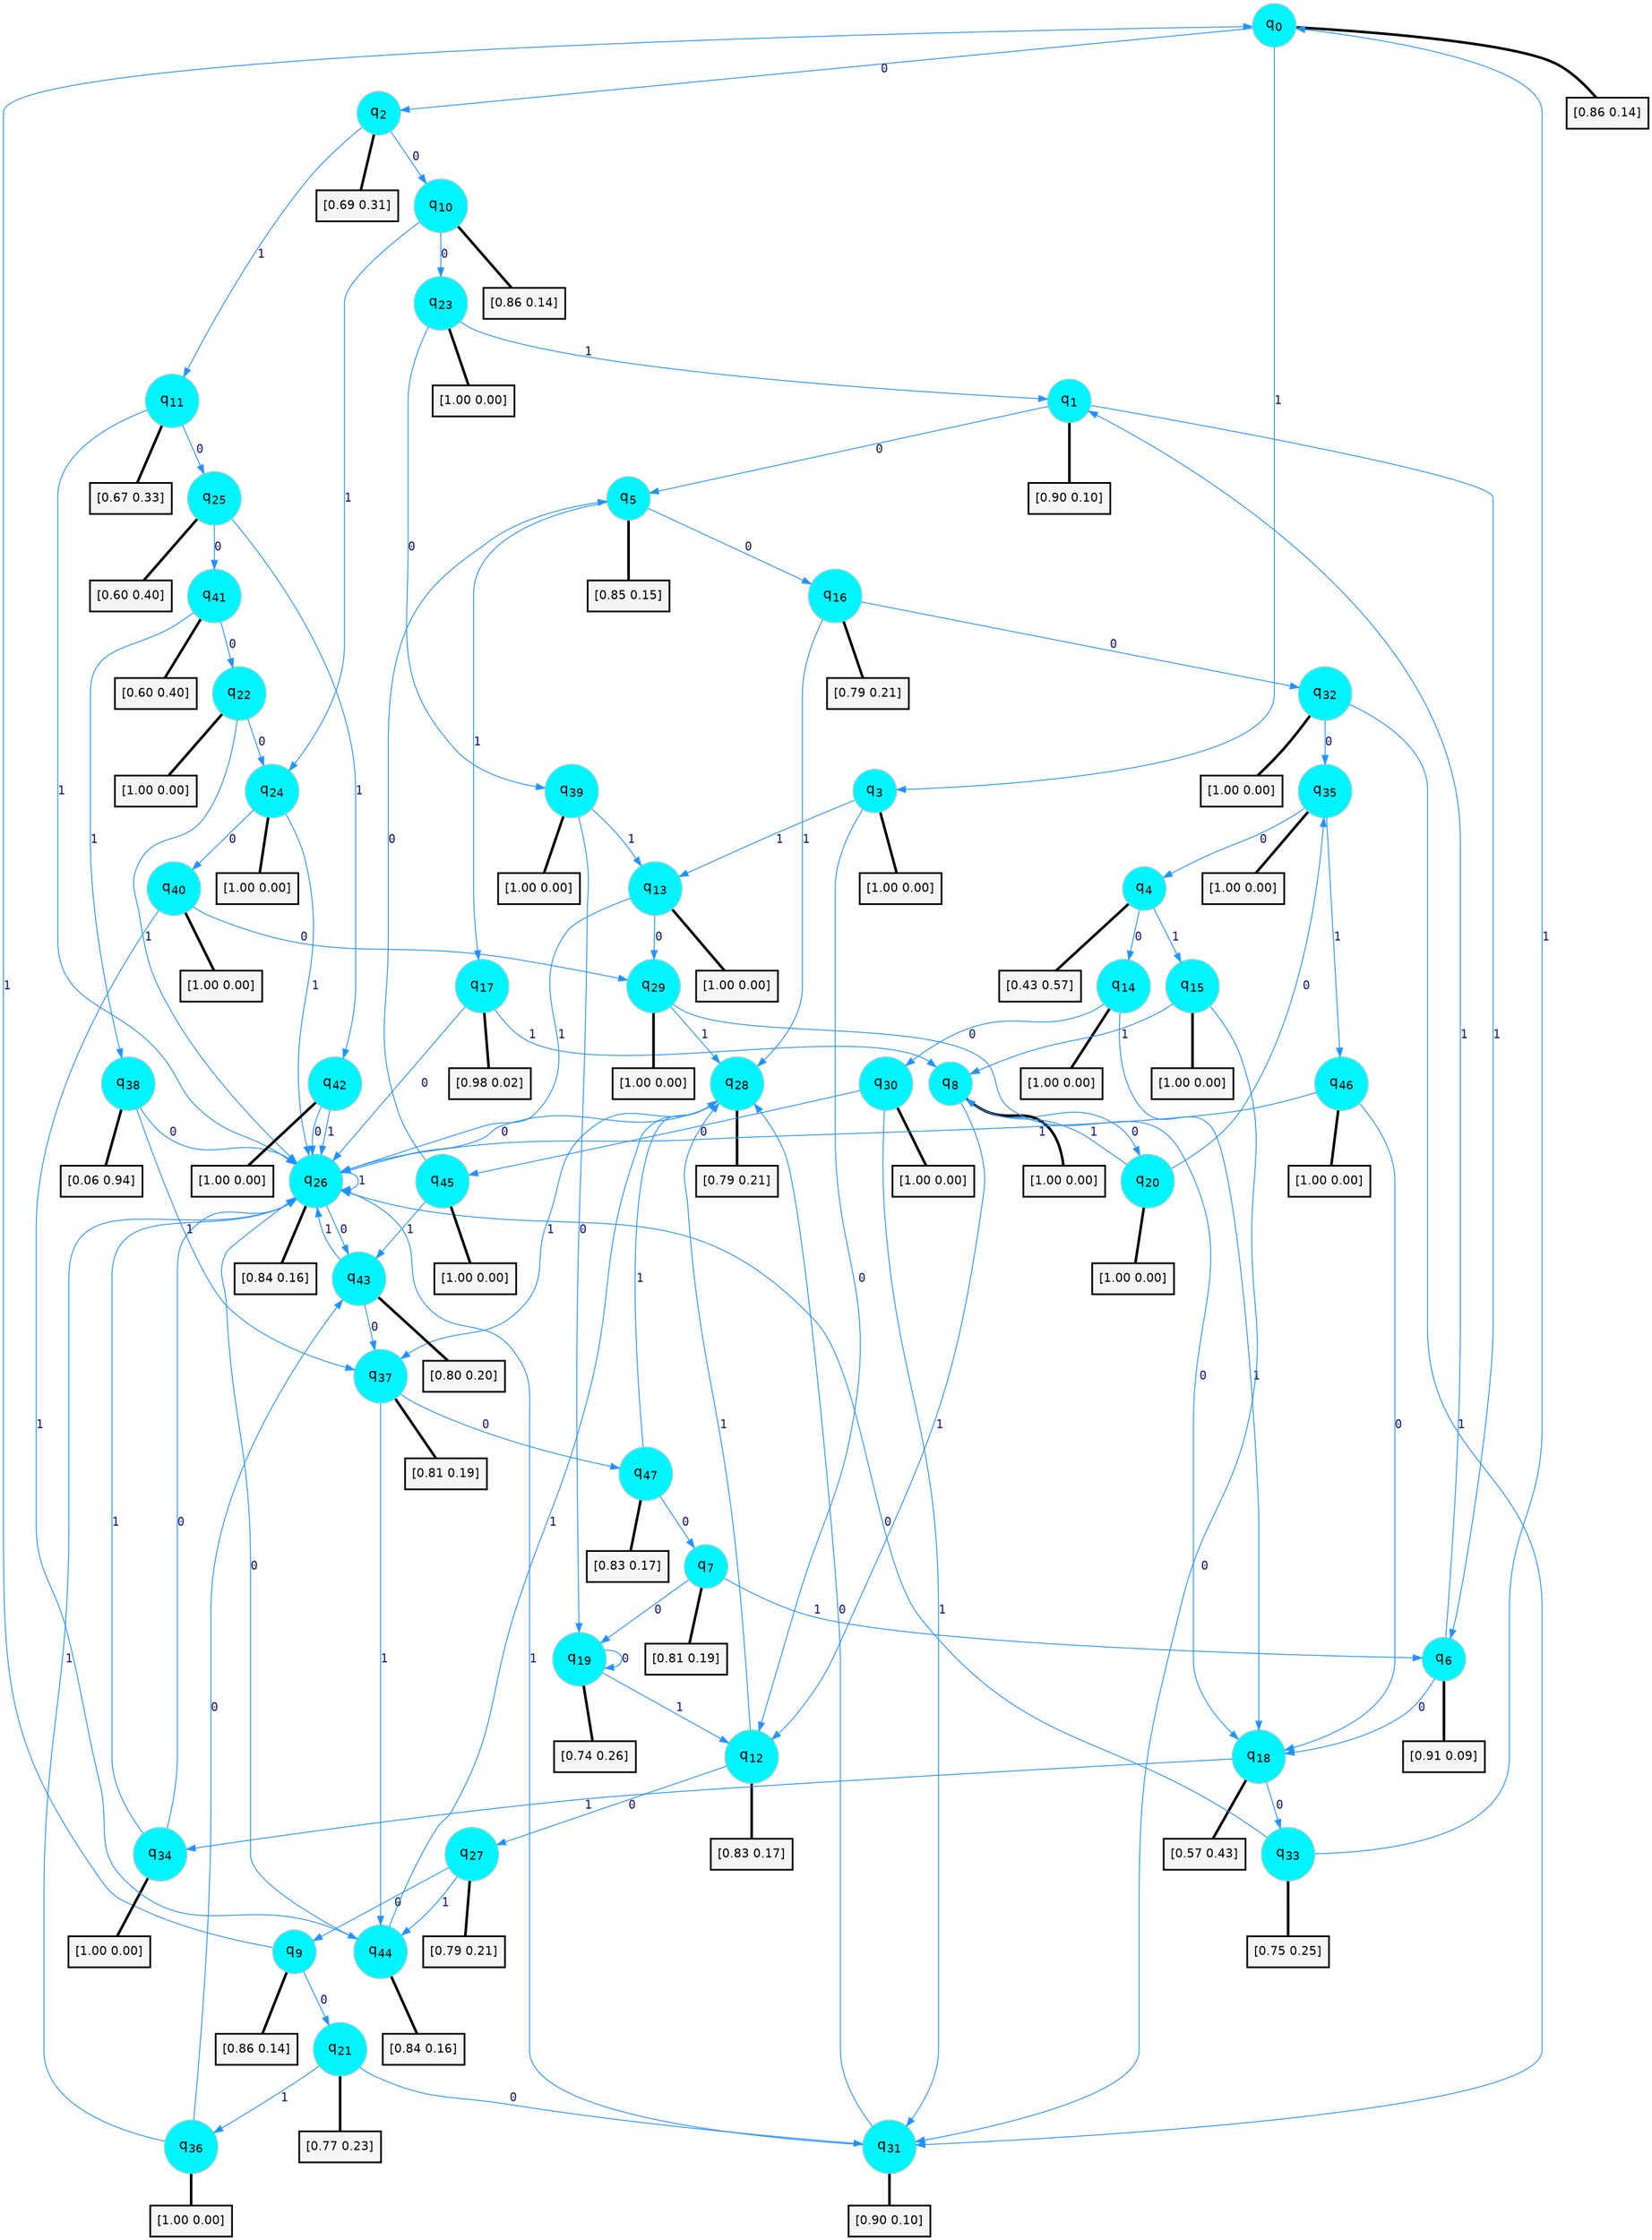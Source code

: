 digraph G {
graph [
bgcolor=transparent, dpi=300, rankdir=TD, size="40,25"];
node [
color=gray, fillcolor=turquoise1, fontcolor=black, fontname=Helvetica, fontsize=16, fontweight=bold, shape=circle, style=filled];
edge [
arrowsize=1, color=dodgerblue1, fontcolor=midnightblue, fontname=courier, fontweight=bold, penwidth=1, style=solid, weight=20];
0[label=<q<SUB>0</SUB>>];
1[label=<q<SUB>1</SUB>>];
2[label=<q<SUB>2</SUB>>];
3[label=<q<SUB>3</SUB>>];
4[label=<q<SUB>4</SUB>>];
5[label=<q<SUB>5</SUB>>];
6[label=<q<SUB>6</SUB>>];
7[label=<q<SUB>7</SUB>>];
8[label=<q<SUB>8</SUB>>];
9[label=<q<SUB>9</SUB>>];
10[label=<q<SUB>10</SUB>>];
11[label=<q<SUB>11</SUB>>];
12[label=<q<SUB>12</SUB>>];
13[label=<q<SUB>13</SUB>>];
14[label=<q<SUB>14</SUB>>];
15[label=<q<SUB>15</SUB>>];
16[label=<q<SUB>16</SUB>>];
17[label=<q<SUB>17</SUB>>];
18[label=<q<SUB>18</SUB>>];
19[label=<q<SUB>19</SUB>>];
20[label=<q<SUB>20</SUB>>];
21[label=<q<SUB>21</SUB>>];
22[label=<q<SUB>22</SUB>>];
23[label=<q<SUB>23</SUB>>];
24[label=<q<SUB>24</SUB>>];
25[label=<q<SUB>25</SUB>>];
26[label=<q<SUB>26</SUB>>];
27[label=<q<SUB>27</SUB>>];
28[label=<q<SUB>28</SUB>>];
29[label=<q<SUB>29</SUB>>];
30[label=<q<SUB>30</SUB>>];
31[label=<q<SUB>31</SUB>>];
32[label=<q<SUB>32</SUB>>];
33[label=<q<SUB>33</SUB>>];
34[label=<q<SUB>34</SUB>>];
35[label=<q<SUB>35</SUB>>];
36[label=<q<SUB>36</SUB>>];
37[label=<q<SUB>37</SUB>>];
38[label=<q<SUB>38</SUB>>];
39[label=<q<SUB>39</SUB>>];
40[label=<q<SUB>40</SUB>>];
41[label=<q<SUB>41</SUB>>];
42[label=<q<SUB>42</SUB>>];
43[label=<q<SUB>43</SUB>>];
44[label=<q<SUB>44</SUB>>];
45[label=<q<SUB>45</SUB>>];
46[label=<q<SUB>46</SUB>>];
47[label=<q<SUB>47</SUB>>];
48[label="[0.86 0.14]", shape=box,fontcolor=black, fontname=Helvetica, fontsize=14, penwidth=2, fillcolor=whitesmoke,color=black];
49[label="[0.90 0.10]", shape=box,fontcolor=black, fontname=Helvetica, fontsize=14, penwidth=2, fillcolor=whitesmoke,color=black];
50[label="[0.69 0.31]", shape=box,fontcolor=black, fontname=Helvetica, fontsize=14, penwidth=2, fillcolor=whitesmoke,color=black];
51[label="[1.00 0.00]", shape=box,fontcolor=black, fontname=Helvetica, fontsize=14, penwidth=2, fillcolor=whitesmoke,color=black];
52[label="[0.43 0.57]", shape=box,fontcolor=black, fontname=Helvetica, fontsize=14, penwidth=2, fillcolor=whitesmoke,color=black];
53[label="[0.85 0.15]", shape=box,fontcolor=black, fontname=Helvetica, fontsize=14, penwidth=2, fillcolor=whitesmoke,color=black];
54[label="[0.91 0.09]", shape=box,fontcolor=black, fontname=Helvetica, fontsize=14, penwidth=2, fillcolor=whitesmoke,color=black];
55[label="[0.81 0.19]", shape=box,fontcolor=black, fontname=Helvetica, fontsize=14, penwidth=2, fillcolor=whitesmoke,color=black];
56[label="[1.00 0.00]", shape=box,fontcolor=black, fontname=Helvetica, fontsize=14, penwidth=2, fillcolor=whitesmoke,color=black];
57[label="[0.86 0.14]", shape=box,fontcolor=black, fontname=Helvetica, fontsize=14, penwidth=2, fillcolor=whitesmoke,color=black];
58[label="[0.86 0.14]", shape=box,fontcolor=black, fontname=Helvetica, fontsize=14, penwidth=2, fillcolor=whitesmoke,color=black];
59[label="[0.67 0.33]", shape=box,fontcolor=black, fontname=Helvetica, fontsize=14, penwidth=2, fillcolor=whitesmoke,color=black];
60[label="[0.83 0.17]", shape=box,fontcolor=black, fontname=Helvetica, fontsize=14, penwidth=2, fillcolor=whitesmoke,color=black];
61[label="[1.00 0.00]", shape=box,fontcolor=black, fontname=Helvetica, fontsize=14, penwidth=2, fillcolor=whitesmoke,color=black];
62[label="[1.00 0.00]", shape=box,fontcolor=black, fontname=Helvetica, fontsize=14, penwidth=2, fillcolor=whitesmoke,color=black];
63[label="[1.00 0.00]", shape=box,fontcolor=black, fontname=Helvetica, fontsize=14, penwidth=2, fillcolor=whitesmoke,color=black];
64[label="[0.79 0.21]", shape=box,fontcolor=black, fontname=Helvetica, fontsize=14, penwidth=2, fillcolor=whitesmoke,color=black];
65[label="[0.98 0.02]", shape=box,fontcolor=black, fontname=Helvetica, fontsize=14, penwidth=2, fillcolor=whitesmoke,color=black];
66[label="[0.57 0.43]", shape=box,fontcolor=black, fontname=Helvetica, fontsize=14, penwidth=2, fillcolor=whitesmoke,color=black];
67[label="[0.74 0.26]", shape=box,fontcolor=black, fontname=Helvetica, fontsize=14, penwidth=2, fillcolor=whitesmoke,color=black];
68[label="[1.00 0.00]", shape=box,fontcolor=black, fontname=Helvetica, fontsize=14, penwidth=2, fillcolor=whitesmoke,color=black];
69[label="[0.77 0.23]", shape=box,fontcolor=black, fontname=Helvetica, fontsize=14, penwidth=2, fillcolor=whitesmoke,color=black];
70[label="[1.00 0.00]", shape=box,fontcolor=black, fontname=Helvetica, fontsize=14, penwidth=2, fillcolor=whitesmoke,color=black];
71[label="[1.00 0.00]", shape=box,fontcolor=black, fontname=Helvetica, fontsize=14, penwidth=2, fillcolor=whitesmoke,color=black];
72[label="[1.00 0.00]", shape=box,fontcolor=black, fontname=Helvetica, fontsize=14, penwidth=2, fillcolor=whitesmoke,color=black];
73[label="[0.60 0.40]", shape=box,fontcolor=black, fontname=Helvetica, fontsize=14, penwidth=2, fillcolor=whitesmoke,color=black];
74[label="[0.84 0.16]", shape=box,fontcolor=black, fontname=Helvetica, fontsize=14, penwidth=2, fillcolor=whitesmoke,color=black];
75[label="[0.79 0.21]", shape=box,fontcolor=black, fontname=Helvetica, fontsize=14, penwidth=2, fillcolor=whitesmoke,color=black];
76[label="[0.79 0.21]", shape=box,fontcolor=black, fontname=Helvetica, fontsize=14, penwidth=2, fillcolor=whitesmoke,color=black];
77[label="[1.00 0.00]", shape=box,fontcolor=black, fontname=Helvetica, fontsize=14, penwidth=2, fillcolor=whitesmoke,color=black];
78[label="[1.00 0.00]", shape=box,fontcolor=black, fontname=Helvetica, fontsize=14, penwidth=2, fillcolor=whitesmoke,color=black];
79[label="[0.90 0.10]", shape=box,fontcolor=black, fontname=Helvetica, fontsize=14, penwidth=2, fillcolor=whitesmoke,color=black];
80[label="[1.00 0.00]", shape=box,fontcolor=black, fontname=Helvetica, fontsize=14, penwidth=2, fillcolor=whitesmoke,color=black];
81[label="[0.75 0.25]", shape=box,fontcolor=black, fontname=Helvetica, fontsize=14, penwidth=2, fillcolor=whitesmoke,color=black];
82[label="[1.00 0.00]", shape=box,fontcolor=black, fontname=Helvetica, fontsize=14, penwidth=2, fillcolor=whitesmoke,color=black];
83[label="[1.00 0.00]", shape=box,fontcolor=black, fontname=Helvetica, fontsize=14, penwidth=2, fillcolor=whitesmoke,color=black];
84[label="[1.00 0.00]", shape=box,fontcolor=black, fontname=Helvetica, fontsize=14, penwidth=2, fillcolor=whitesmoke,color=black];
85[label="[0.81 0.19]", shape=box,fontcolor=black, fontname=Helvetica, fontsize=14, penwidth=2, fillcolor=whitesmoke,color=black];
86[label="[0.06 0.94]", shape=box,fontcolor=black, fontname=Helvetica, fontsize=14, penwidth=2, fillcolor=whitesmoke,color=black];
87[label="[1.00 0.00]", shape=box,fontcolor=black, fontname=Helvetica, fontsize=14, penwidth=2, fillcolor=whitesmoke,color=black];
88[label="[1.00 0.00]", shape=box,fontcolor=black, fontname=Helvetica, fontsize=14, penwidth=2, fillcolor=whitesmoke,color=black];
89[label="[0.60 0.40]", shape=box,fontcolor=black, fontname=Helvetica, fontsize=14, penwidth=2, fillcolor=whitesmoke,color=black];
90[label="[1.00 0.00]", shape=box,fontcolor=black, fontname=Helvetica, fontsize=14, penwidth=2, fillcolor=whitesmoke,color=black];
91[label="[0.80 0.20]", shape=box,fontcolor=black, fontname=Helvetica, fontsize=14, penwidth=2, fillcolor=whitesmoke,color=black];
92[label="[0.84 0.16]", shape=box,fontcolor=black, fontname=Helvetica, fontsize=14, penwidth=2, fillcolor=whitesmoke,color=black];
93[label="[1.00 0.00]", shape=box,fontcolor=black, fontname=Helvetica, fontsize=14, penwidth=2, fillcolor=whitesmoke,color=black];
94[label="[1.00 0.00]", shape=box,fontcolor=black, fontname=Helvetica, fontsize=14, penwidth=2, fillcolor=whitesmoke,color=black];
95[label="[0.83 0.17]", shape=box,fontcolor=black, fontname=Helvetica, fontsize=14, penwidth=2, fillcolor=whitesmoke,color=black];
0->2 [label=0];
0->3 [label=1];
0->48 [arrowhead=none, penwidth=3,color=black];
1->5 [label=0];
1->6 [label=1];
1->49 [arrowhead=none, penwidth=3,color=black];
2->10 [label=0];
2->11 [label=1];
2->50 [arrowhead=none, penwidth=3,color=black];
3->12 [label=0];
3->13 [label=1];
3->51 [arrowhead=none, penwidth=3,color=black];
4->14 [label=0];
4->15 [label=1];
4->52 [arrowhead=none, penwidth=3,color=black];
5->16 [label=0];
5->17 [label=1];
5->53 [arrowhead=none, penwidth=3,color=black];
6->18 [label=0];
6->1 [label=1];
6->54 [arrowhead=none, penwidth=3,color=black];
7->19 [label=0];
7->6 [label=1];
7->55 [arrowhead=none, penwidth=3,color=black];
8->20 [label=0];
8->12 [label=1];
8->56 [arrowhead=none, penwidth=3,color=black];
9->21 [label=0];
9->0 [label=1];
9->57 [arrowhead=none, penwidth=3,color=black];
10->23 [label=0];
10->24 [label=1];
10->58 [arrowhead=none, penwidth=3,color=black];
11->25 [label=0];
11->26 [label=1];
11->59 [arrowhead=none, penwidth=3,color=black];
12->27 [label=0];
12->28 [label=1];
12->60 [arrowhead=none, penwidth=3,color=black];
13->29 [label=0];
13->26 [label=1];
13->61 [arrowhead=none, penwidth=3,color=black];
14->30 [label=0];
14->18 [label=1];
14->62 [arrowhead=none, penwidth=3,color=black];
15->31 [label=0];
15->8 [label=1];
15->63 [arrowhead=none, penwidth=3,color=black];
16->32 [label=0];
16->28 [label=1];
16->64 [arrowhead=none, penwidth=3,color=black];
17->26 [label=0];
17->8 [label=1];
17->65 [arrowhead=none, penwidth=3,color=black];
18->33 [label=0];
18->34 [label=1];
18->66 [arrowhead=none, penwidth=3,color=black];
19->19 [label=0];
19->12 [label=1];
19->67 [arrowhead=none, penwidth=3,color=black];
20->35 [label=0];
20->8 [label=1];
20->68 [arrowhead=none, penwidth=3,color=black];
21->31 [label=0];
21->36 [label=1];
21->69 [arrowhead=none, penwidth=3,color=black];
22->24 [label=0];
22->26 [label=1];
22->70 [arrowhead=none, penwidth=3,color=black];
23->39 [label=0];
23->1 [label=1];
23->71 [arrowhead=none, penwidth=3,color=black];
24->40 [label=0];
24->26 [label=1];
24->72 [arrowhead=none, penwidth=3,color=black];
25->41 [label=0];
25->42 [label=1];
25->73 [arrowhead=none, penwidth=3,color=black];
26->43 [label=0];
26->26 [label=1];
26->74 [arrowhead=none, penwidth=3,color=black];
27->9 [label=0];
27->44 [label=1];
27->75 [arrowhead=none, penwidth=3,color=black];
28->26 [label=0];
28->37 [label=1];
28->76 [arrowhead=none, penwidth=3,color=black];
29->18 [label=0];
29->28 [label=1];
29->77 [arrowhead=none, penwidth=3,color=black];
30->45 [label=0];
30->31 [label=1];
30->78 [arrowhead=none, penwidth=3,color=black];
31->28 [label=0];
31->26 [label=1];
31->79 [arrowhead=none, penwidth=3,color=black];
32->35 [label=0];
32->31 [label=1];
32->80 [arrowhead=none, penwidth=3,color=black];
33->26 [label=0];
33->0 [label=1];
33->81 [arrowhead=none, penwidth=3,color=black];
34->26 [label=0];
34->26 [label=1];
34->82 [arrowhead=none, penwidth=3,color=black];
35->4 [label=0];
35->46 [label=1];
35->83 [arrowhead=none, penwidth=3,color=black];
36->43 [label=0];
36->26 [label=1];
36->84 [arrowhead=none, penwidth=3,color=black];
37->47 [label=0];
37->44 [label=1];
37->85 [arrowhead=none, penwidth=3,color=black];
38->26 [label=0];
38->37 [label=1];
38->86 [arrowhead=none, penwidth=3,color=black];
39->19 [label=0];
39->13 [label=1];
39->87 [arrowhead=none, penwidth=3,color=black];
40->29 [label=0];
40->44 [label=1];
40->88 [arrowhead=none, penwidth=3,color=black];
41->22 [label=0];
41->38 [label=1];
41->89 [arrowhead=none, penwidth=3,color=black];
42->26 [label=0];
42->26 [label=1];
42->90 [arrowhead=none, penwidth=3,color=black];
43->37 [label=0];
43->26 [label=1];
43->91 [arrowhead=none, penwidth=3,color=black];
44->26 [label=0];
44->28 [label=1];
44->92 [arrowhead=none, penwidth=3,color=black];
45->5 [label=0];
45->43 [label=1];
45->93 [arrowhead=none, penwidth=3,color=black];
46->18 [label=0];
46->26 [label=1];
46->94 [arrowhead=none, penwidth=3,color=black];
47->7 [label=0];
47->28 [label=1];
47->95 [arrowhead=none, penwidth=3,color=black];
}
